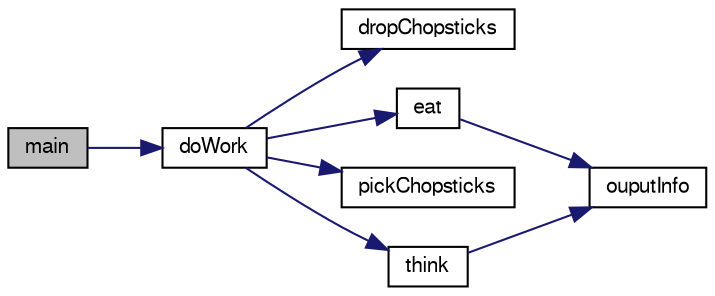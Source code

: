 digraph G
{
  edge [fontname="FreeSans",fontsize="10",labelfontname="FreeSans",labelfontsize="10"];
  node [fontname="FreeSans",fontsize="10",shape=record];
  rankdir=LR;
  Node1 [label="main",height=0.2,width=0.4,color="black", fillcolor="grey75", style="filled" fontcolor="black"];
  Node1 -> Node2 [color="midnightblue",fontsize="10",style="solid"];
  Node2 [label="doWork",height=0.2,width=0.4,color="black", fillcolor="white", style="filled",URL="$phil_deadlock_8cpp.html#a35084c09c9b9932a6af6c48106af4028"];
  Node2 -> Node3 [color="midnightblue",fontsize="10",style="solid"];
  Node3 [label="dropChopsticks",height=0.2,width=0.4,color="black", fillcolor="white", style="filled",URL="$phil_deadlock_8cpp.html#a4e7c2845304b2afd0c233228944513e0"];
  Node2 -> Node4 [color="midnightblue",fontsize="10",style="solid"];
  Node4 [label="eat",height=0.2,width=0.4,color="black", fillcolor="white", style="filled",URL="$phil_deadlock_8cpp.html#ace7cb1cb5779c043183051e234bb8bb0"];
  Node4 -> Node5 [color="midnightblue",fontsize="10",style="solid"];
  Node5 [label="ouputInfo",height=0.2,width=0.4,color="black", fillcolor="white", style="filled",URL="$phil_deadlock_8cpp.html#a9d41299e9bf762ac1e8d0f7b599ede3b"];
  Node2 -> Node6 [color="midnightblue",fontsize="10",style="solid"];
  Node6 [label="pickChopsticks",height=0.2,width=0.4,color="black", fillcolor="white", style="filled",URL="$phil_deadlock_8cpp.html#a2152bc178902b1379f99dd18405dae37"];
  Node2 -> Node7 [color="midnightblue",fontsize="10",style="solid"];
  Node7 [label="think",height=0.2,width=0.4,color="black", fillcolor="white", style="filled",URL="$phil_deadlock_8cpp.html#ae005d6610a6082f1f77053d0c55b196a"];
  Node7 -> Node5 [color="midnightblue",fontsize="10",style="solid"];
}
